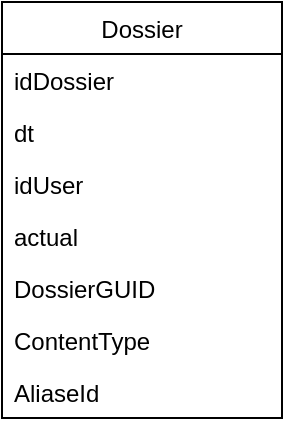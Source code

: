 <mxfile version="20.2.7" type="github">
  <diagram id="AZU-9w-FptJxflkb8v1p" name="Страница 1">
    <mxGraphModel dx="700" dy="868" grid="1" gridSize="10" guides="1" tooltips="1" connect="1" arrows="1" fold="1" page="1" pageScale="1" pageWidth="827" pageHeight="1169" math="0" shadow="0">
      <root>
        <mxCell id="0" />
        <mxCell id="1" parent="0" />
        <mxCell id="fvrcIzvg_ANRHb6xOiko-1" value="Dossier" style="swimlane;fontStyle=0;childLayout=stackLayout;horizontal=1;startSize=26;fillColor=none;horizontalStack=0;resizeParent=1;resizeParentMax=0;resizeLast=0;collapsible=1;marginBottom=0;" vertex="1" parent="1">
          <mxGeometry x="100" y="130" width="140" height="208" as="geometry" />
        </mxCell>
        <mxCell id="fvrcIzvg_ANRHb6xOiko-2" value="idDossier" style="text;strokeColor=none;fillColor=none;align=left;verticalAlign=top;spacingLeft=4;spacingRight=4;overflow=hidden;rotatable=0;points=[[0,0.5],[1,0.5]];portConstraint=eastwest;" vertex="1" parent="fvrcIzvg_ANRHb6xOiko-1">
          <mxGeometry y="26" width="140" height="26" as="geometry" />
        </mxCell>
        <mxCell id="fvrcIzvg_ANRHb6xOiko-3" value="dt" style="text;strokeColor=none;fillColor=none;align=left;verticalAlign=top;spacingLeft=4;spacingRight=4;overflow=hidden;rotatable=0;points=[[0,0.5],[1,0.5]];portConstraint=eastwest;" vertex="1" parent="fvrcIzvg_ANRHb6xOiko-1">
          <mxGeometry y="52" width="140" height="26" as="geometry" />
        </mxCell>
        <mxCell id="fvrcIzvg_ANRHb6xOiko-4" value="idUser" style="text;strokeColor=none;fillColor=none;align=left;verticalAlign=top;spacingLeft=4;spacingRight=4;overflow=hidden;rotatable=0;points=[[0,0.5],[1,0.5]];portConstraint=eastwest;" vertex="1" parent="fvrcIzvg_ANRHb6xOiko-1">
          <mxGeometry y="78" width="140" height="26" as="geometry" />
        </mxCell>
        <mxCell id="fvrcIzvg_ANRHb6xOiko-5" value="actual" style="text;strokeColor=none;fillColor=none;align=left;verticalAlign=top;spacingLeft=4;spacingRight=4;overflow=hidden;rotatable=0;points=[[0,0.5],[1,0.5]];portConstraint=eastwest;" vertex="1" parent="fvrcIzvg_ANRHb6xOiko-1">
          <mxGeometry y="104" width="140" height="26" as="geometry" />
        </mxCell>
        <mxCell id="fvrcIzvg_ANRHb6xOiko-6" value="DossierGUID" style="text;strokeColor=none;fillColor=none;align=left;verticalAlign=top;spacingLeft=4;spacingRight=4;overflow=hidden;rotatable=0;points=[[0,0.5],[1,0.5]];portConstraint=eastwest;" vertex="1" parent="fvrcIzvg_ANRHb6xOiko-1">
          <mxGeometry y="130" width="140" height="26" as="geometry" />
        </mxCell>
        <mxCell id="fvrcIzvg_ANRHb6xOiko-7" value="ContentType" style="text;strokeColor=none;fillColor=none;align=left;verticalAlign=top;spacingLeft=4;spacingRight=4;overflow=hidden;rotatable=0;points=[[0,0.5],[1,0.5]];portConstraint=eastwest;" vertex="1" parent="fvrcIzvg_ANRHb6xOiko-1">
          <mxGeometry y="156" width="140" height="26" as="geometry" />
        </mxCell>
        <mxCell id="fvrcIzvg_ANRHb6xOiko-8" value="AliaseId" style="text;strokeColor=none;fillColor=none;align=left;verticalAlign=top;spacingLeft=4;spacingRight=4;overflow=hidden;rotatable=0;points=[[0,0.5],[1,0.5]];portConstraint=eastwest;" vertex="1" parent="fvrcIzvg_ANRHb6xOiko-1">
          <mxGeometry y="182" width="140" height="26" as="geometry" />
        </mxCell>
      </root>
    </mxGraphModel>
  </diagram>
</mxfile>
